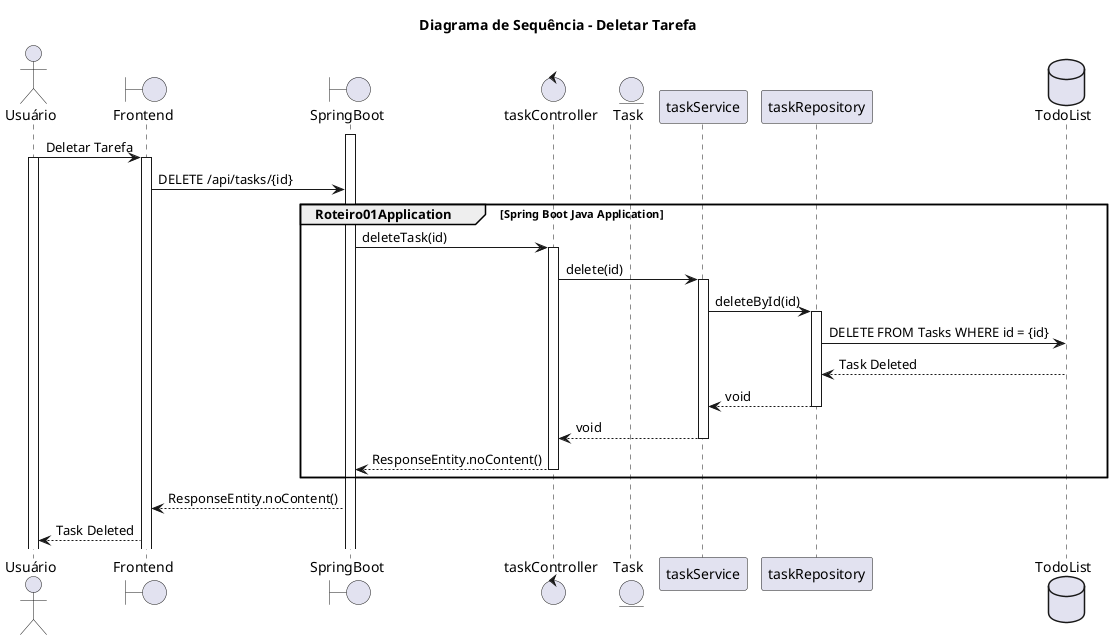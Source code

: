 @startuml
title Diagrama de Sequência - Deletar Tarefa
actor Usuário
Boundary Frontend
Boundary SpringBoot
Control taskController
Entity Task
Participant taskService
Participant taskRepository
Database TodoList

activate SpringBoot
Usuário -> Frontend: Deletar Tarefa
activate Usuário
activate Frontend
Frontend -> SpringBoot: DELETE /api/tasks/{id}
group Roteiro01Application [Spring Boot Java Application]
SpringBoot -> taskController: deleteTask(id)
activate taskController
taskController -> taskService: delete(id)
activate taskService
taskService -> taskRepository: deleteById(id)
activate taskRepository
taskRepository -> TodoList: DELETE FROM Tasks WHERE id = {id}
TodoList --> taskRepository: Task Deleted
taskRepository --> taskService: void
deactivate taskRepository
taskService --> taskController: void
deactivate taskService
taskController --> SpringBoot: ResponseEntity.noContent()
deactivate taskController
end
SpringBoot --> Frontend: ResponseEntity.noContent()
Frontend --> Usuário: Task Deleted
@enduml
